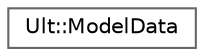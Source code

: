 digraph "Graphical Class Hierarchy"
{
 // LATEX_PDF_SIZE
  bgcolor="transparent";
  edge [fontname=Helvetica,fontsize=10,labelfontname=Helvetica,labelfontsize=10];
  node [fontname=Helvetica,fontsize=10,shape=box,height=0.2,width=0.4];
  rankdir="LR";
  Node0 [id="Node000000",label="Ult::ModelData",height=0.2,width=0.4,color="grey40", fillcolor="white", style="filled",URL="$class_ult_1_1_model_data.html",tooltip=" "];
}
